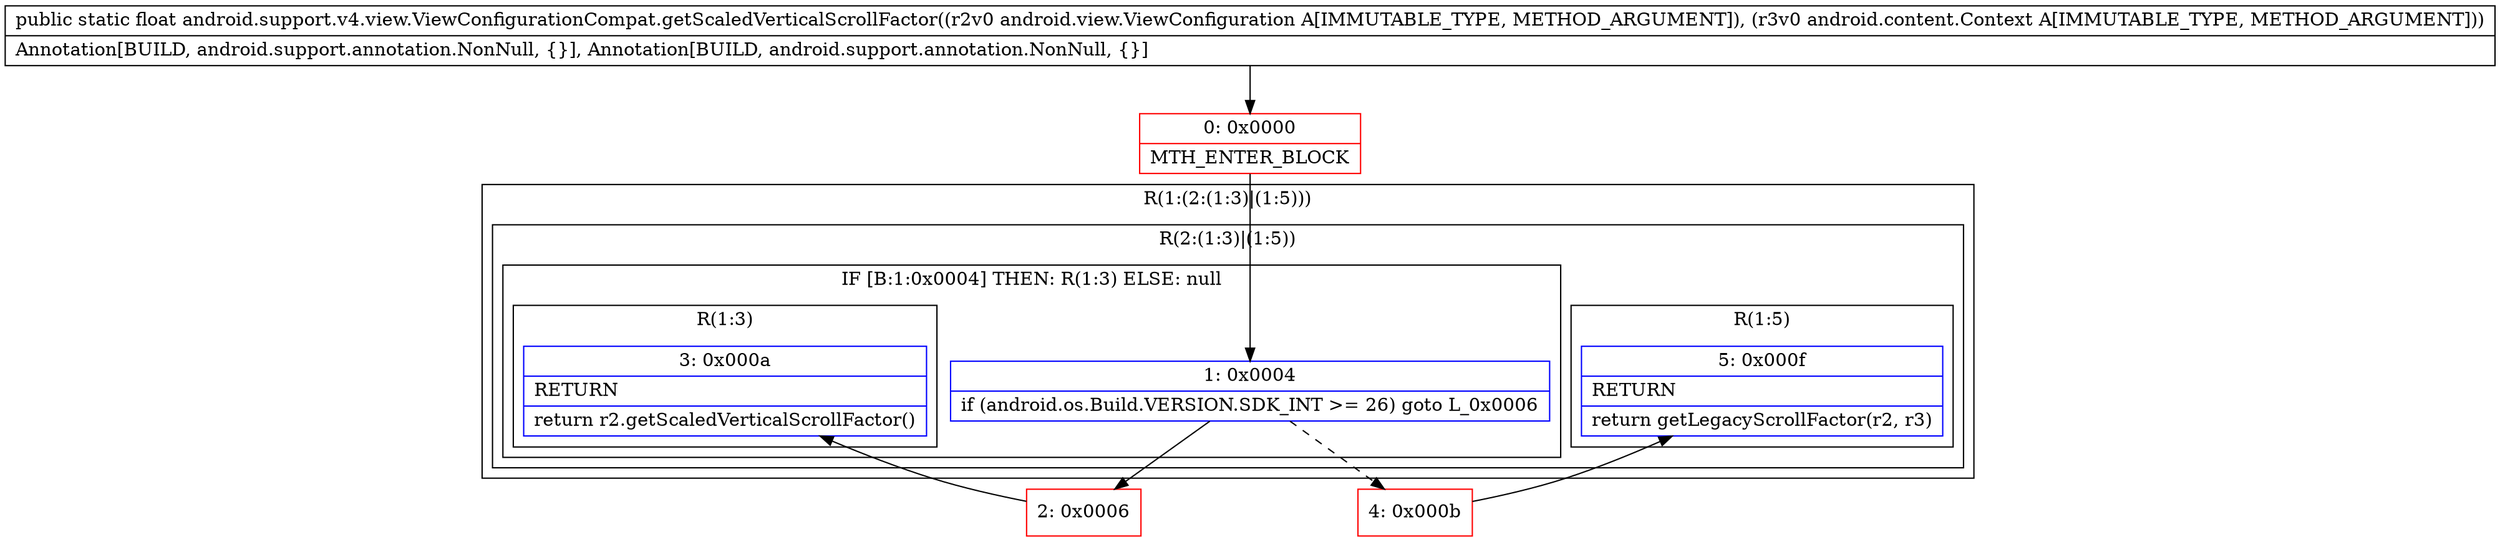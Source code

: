 digraph "CFG forandroid.support.v4.view.ViewConfigurationCompat.getScaledVerticalScrollFactor(Landroid\/view\/ViewConfiguration;Landroid\/content\/Context;)F" {
subgraph cluster_Region_661407180 {
label = "R(1:(2:(1:3)|(1:5)))";
node [shape=record,color=blue];
subgraph cluster_Region_660765854 {
label = "R(2:(1:3)|(1:5))";
node [shape=record,color=blue];
subgraph cluster_IfRegion_962090529 {
label = "IF [B:1:0x0004] THEN: R(1:3) ELSE: null";
node [shape=record,color=blue];
Node_1 [shape=record,label="{1\:\ 0x0004|if (android.os.Build.VERSION.SDK_INT \>= 26) goto L_0x0006\l}"];
subgraph cluster_Region_1537090444 {
label = "R(1:3)";
node [shape=record,color=blue];
Node_3 [shape=record,label="{3\:\ 0x000a|RETURN\l|return r2.getScaledVerticalScrollFactor()\l}"];
}
}
subgraph cluster_Region_513363734 {
label = "R(1:5)";
node [shape=record,color=blue];
Node_5 [shape=record,label="{5\:\ 0x000f|RETURN\l|return getLegacyScrollFactor(r2, r3)\l}"];
}
}
}
Node_0 [shape=record,color=red,label="{0\:\ 0x0000|MTH_ENTER_BLOCK\l}"];
Node_2 [shape=record,color=red,label="{2\:\ 0x0006}"];
Node_4 [shape=record,color=red,label="{4\:\ 0x000b}"];
MethodNode[shape=record,label="{public static float android.support.v4.view.ViewConfigurationCompat.getScaledVerticalScrollFactor((r2v0 android.view.ViewConfiguration A[IMMUTABLE_TYPE, METHOD_ARGUMENT]), (r3v0 android.content.Context A[IMMUTABLE_TYPE, METHOD_ARGUMENT]))  | Annotation[BUILD, android.support.annotation.NonNull, \{\}], Annotation[BUILD, android.support.annotation.NonNull, \{\}]\l}"];
MethodNode -> Node_0;
Node_1 -> Node_2;
Node_1 -> Node_4[style=dashed];
Node_0 -> Node_1;
Node_2 -> Node_3;
Node_4 -> Node_5;
}


